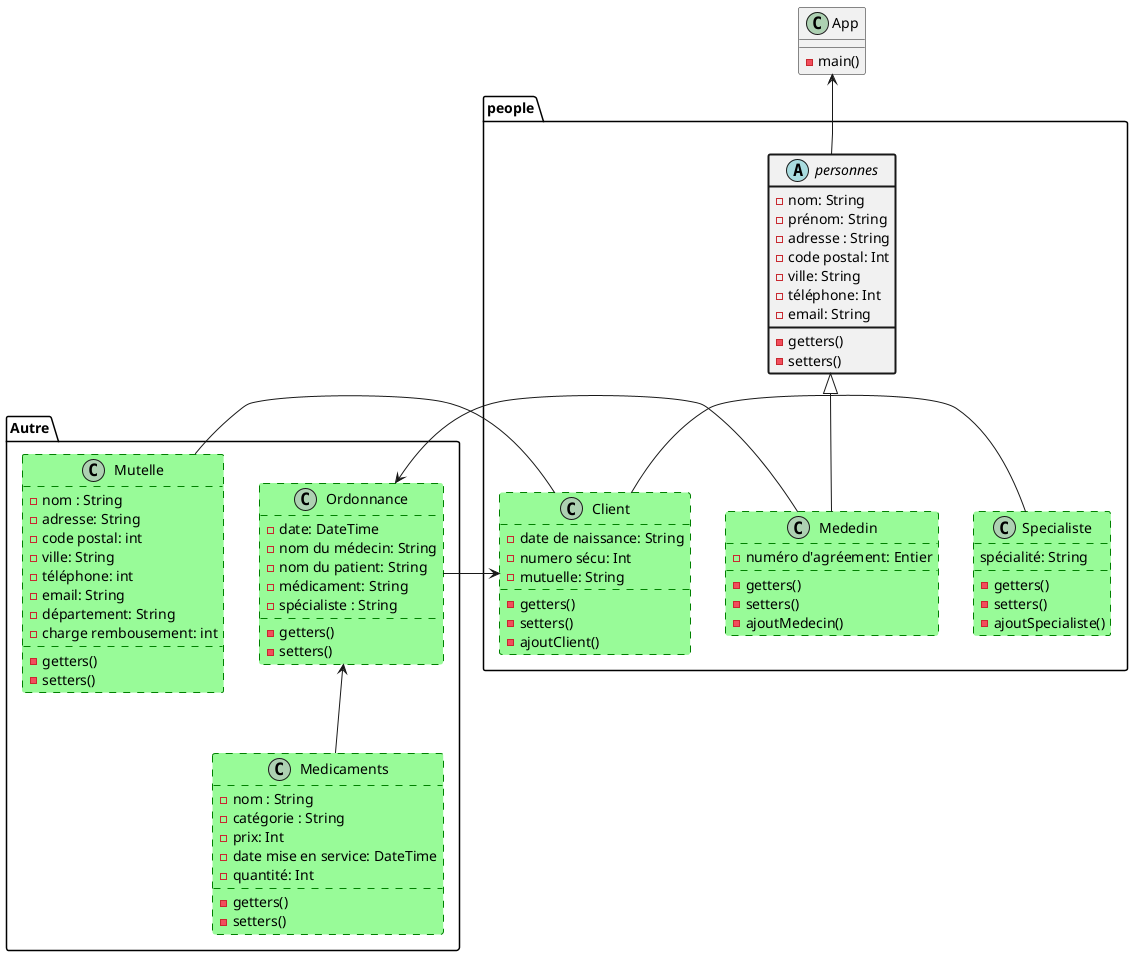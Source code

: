 @startuml
'https://plantuml.com/class-diagram

skinparam groupInheritance 2

class App {
-main()
}
package people <<folder>> {
abstract class personnes #line.bold{
-nom: String
-prénom: String
-adresse : String
-code postal: Int
-ville: String
-téléphone: Int
-email: String
-getters()
-setters()
}
class Mededin #palegreen ##[dashed]green{
-numéro d'agréement: Entier
-getters()
-setters()
-ajoutMedecin()
}
class Client #palegreen ##[dashed]green{
-date de naissance: String
-numero sécu: Int
-mutuelle: String
-getters()
-setters()
-ajoutClient()
}
class Specialiste #palegreen ##[dashed]green {
spécialité: String
-getters()
-setters()
-ajoutSpecialiste()
}
}
personnes <|-- Client
personnes <|-- Mededin
personnes <|-- Specialiste
App <-- personnes

package Autre <<folder>> {
class Ordonnance #palegreen ##[dashed]green{
-date: DateTime
-nom du médecin: String
-nom du patient: String
-médicament: String
-spécialiste : String
-getters()
-setters()
}

class Medicaments #palegreen ##[dashed]green{
-nom : String
-catégorie : String
-prix: Int
-date mise en service: DateTime
-quantité: Int
-getters()
-setters()
}

class Mutelle #palegreen ##[dashed]green {
-nom : String
-adresse: String
-code postal: int
-ville: String
-téléphone: int
-email: String
-département: String
-charge rembousement: int
-getters()
-setters()
}

Ordonnance <-- Medicaments
Mededin -->Ordonnance
Ordonnance -> Client
Mutelle - Client
}

@enduml